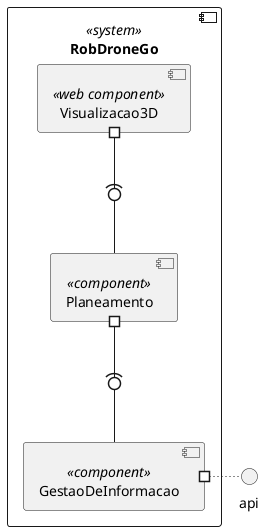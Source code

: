 @startuml


component  RobDroneGo <<system>> {
    component GestaoDeInformacao <<component>>{

    }

    component Planeamento <<component>>{

    }

    component Visualizacao3D <<web component>>{

    }
    
}



GestaoDeInformacao #~ api

Planeamento #--(0- GestaoDeInformacao

Visualizacao3D #--(0- Planeamento


@enduml
